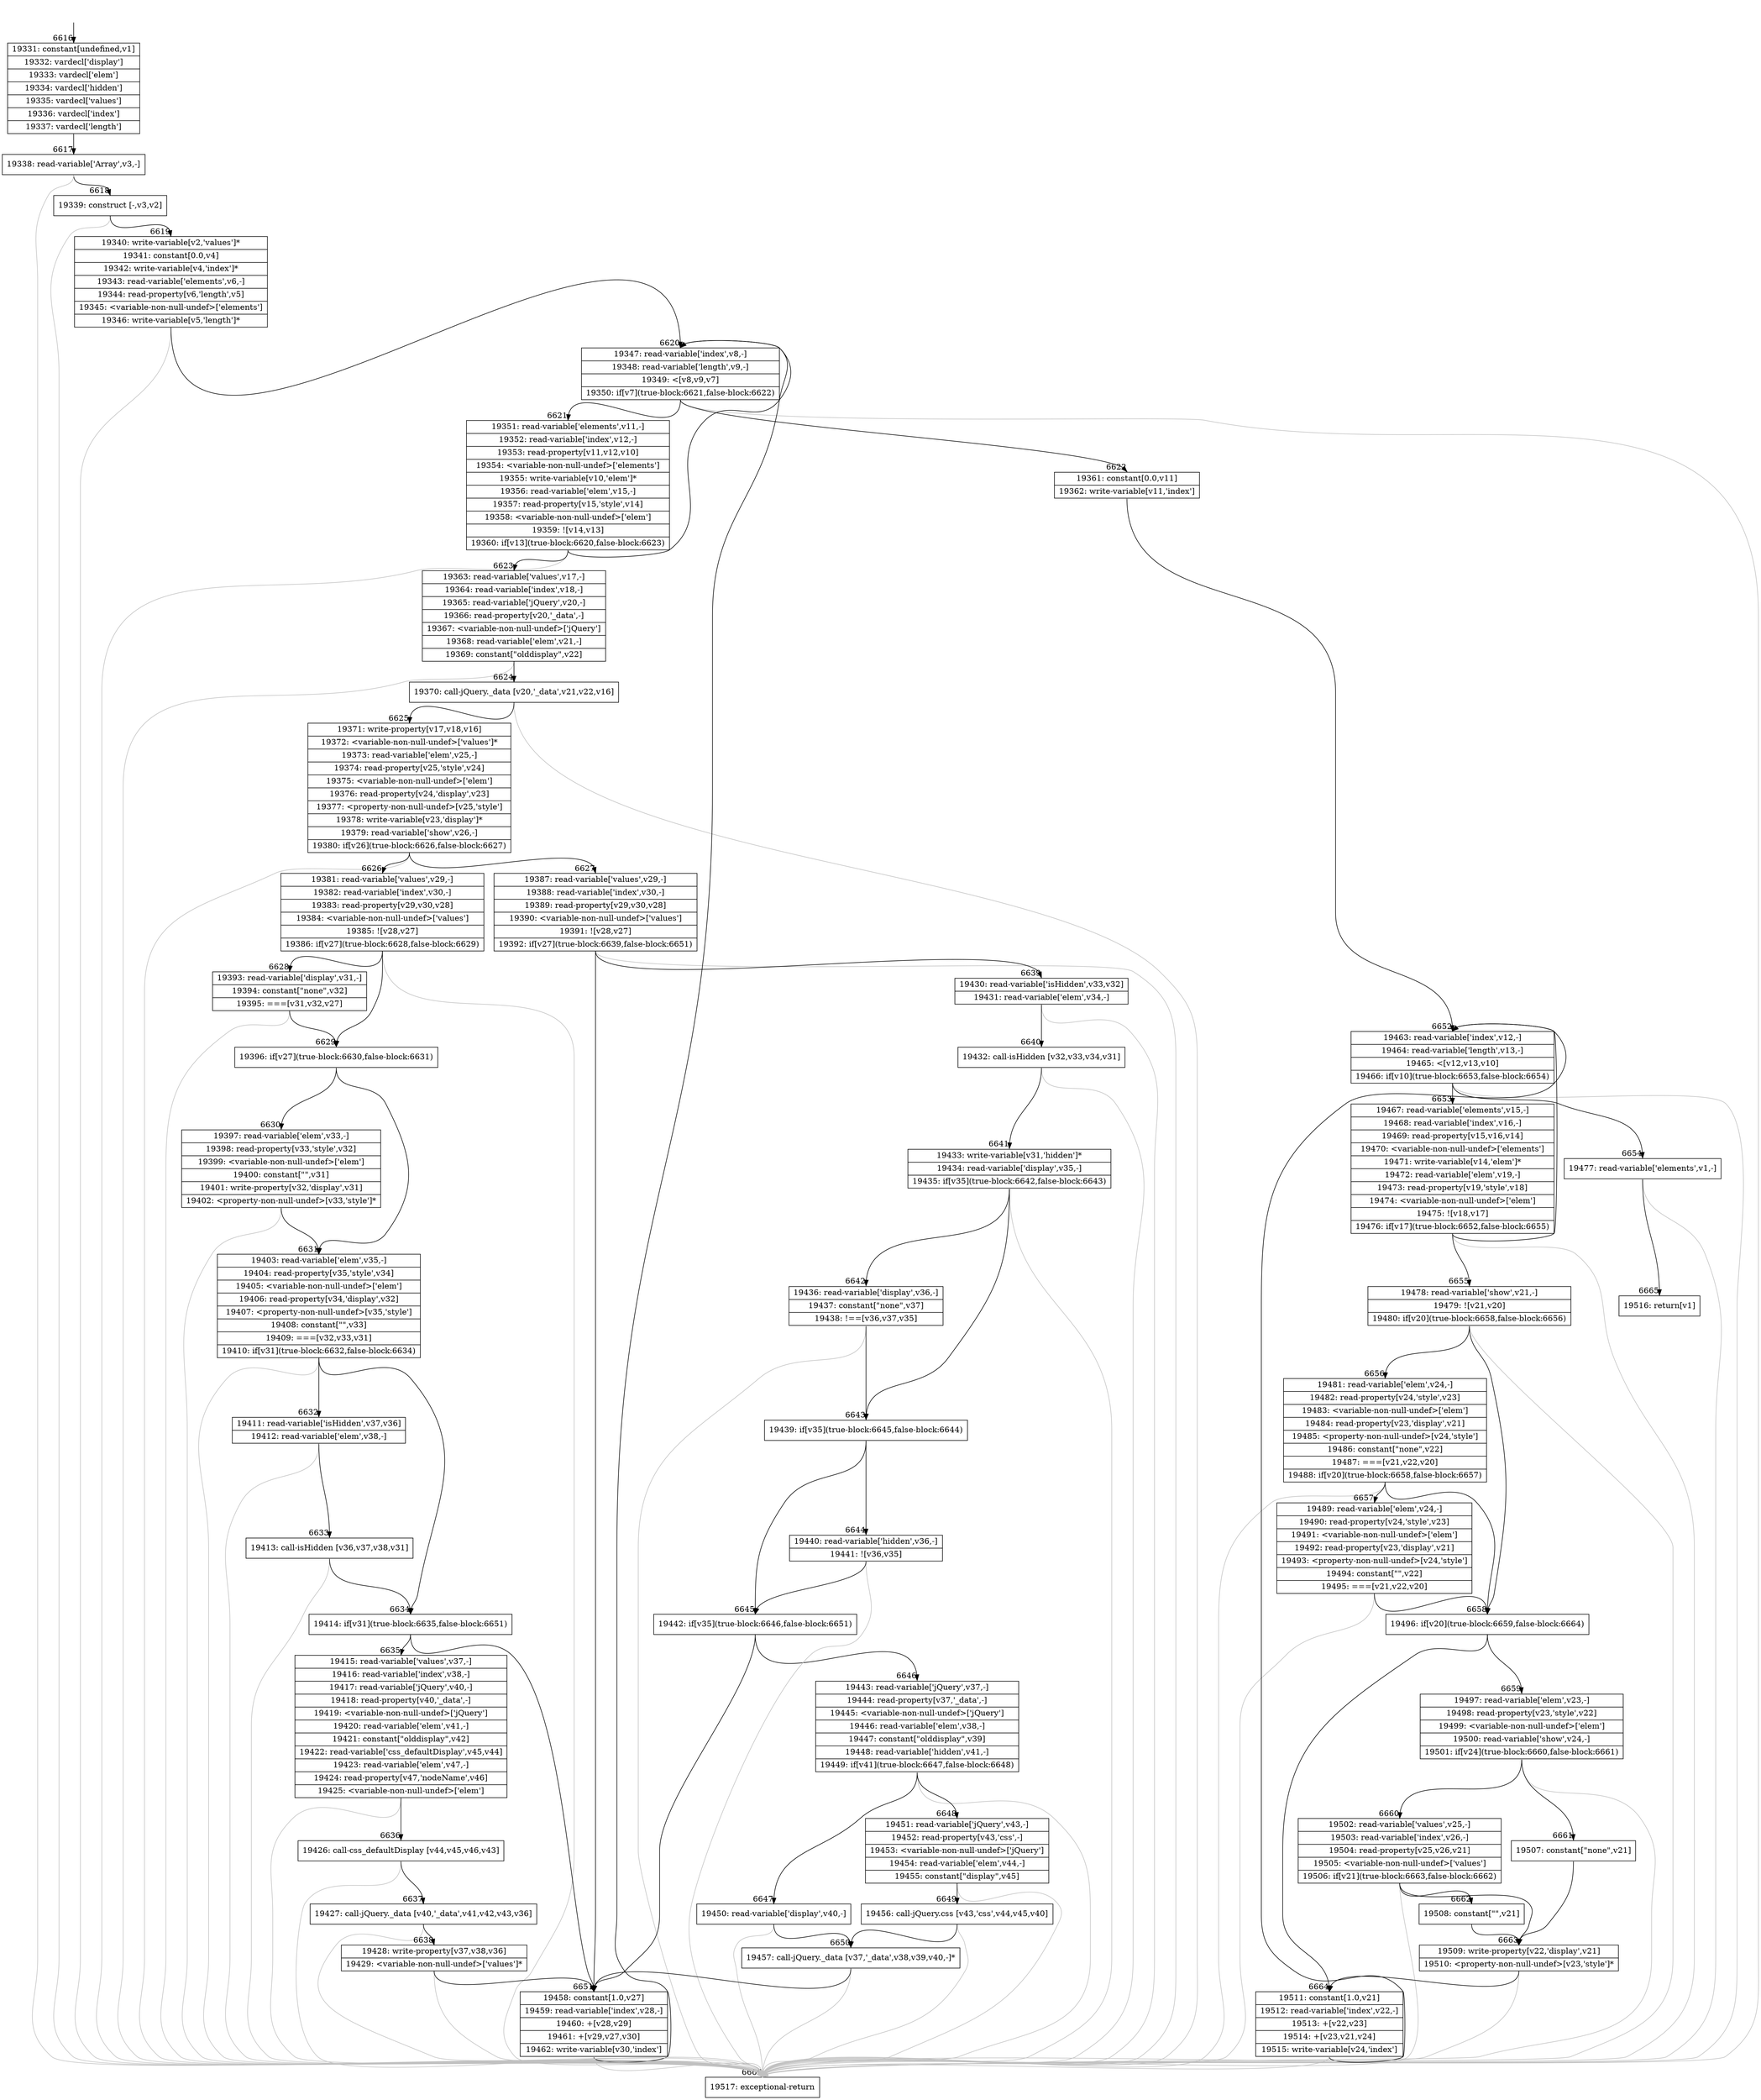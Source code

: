 digraph {
rankdir="TD"
BB_entry419[shape=none,label=""];
BB_entry419 -> BB6616 [tailport=s, headport=n, headlabel="    6616"]
BB6616 [shape=record label="{19331: constant[undefined,v1]|19332: vardecl['display']|19333: vardecl['elem']|19334: vardecl['hidden']|19335: vardecl['values']|19336: vardecl['index']|19337: vardecl['length']}" ] 
BB6616 -> BB6617 [tailport=s, headport=n, headlabel="      6617"]
BB6617 [shape=record label="{19338: read-variable['Array',v3,-]}" ] 
BB6617 -> BB6618 [tailport=s, headport=n, headlabel="      6618"]
BB6617 -> BB6666 [tailport=s, headport=n, color=gray, headlabel="      6666"]
BB6618 [shape=record label="{19339: construct [-,v3,v2]}" ] 
BB6618 -> BB6619 [tailport=s, headport=n, headlabel="      6619"]
BB6618 -> BB6666 [tailport=s, headport=n, color=gray]
BB6619 [shape=record label="{19340: write-variable[v2,'values']*|19341: constant[0.0,v4]|19342: write-variable[v4,'index']*|19343: read-variable['elements',v6,-]|19344: read-property[v6,'length',v5]|19345: \<variable-non-null-undef\>['elements']|19346: write-variable[v5,'length']*}" ] 
BB6619 -> BB6620 [tailport=s, headport=n, headlabel="      6620"]
BB6619 -> BB6666 [tailport=s, headport=n, color=gray]
BB6620 [shape=record label="{19347: read-variable['index',v8,-]|19348: read-variable['length',v9,-]|19349: \<[v8,v9,v7]|19350: if[v7](true-block:6621,false-block:6622)}" ] 
BB6620 -> BB6621 [tailport=s, headport=n, headlabel="      6621"]
BB6620 -> BB6622 [tailport=s, headport=n, headlabel="      6622"]
BB6620 -> BB6666 [tailport=s, headport=n, color=gray]
BB6621 [shape=record label="{19351: read-variable['elements',v11,-]|19352: read-variable['index',v12,-]|19353: read-property[v11,v12,v10]|19354: \<variable-non-null-undef\>['elements']|19355: write-variable[v10,'elem']*|19356: read-variable['elem',v15,-]|19357: read-property[v15,'style',v14]|19358: \<variable-non-null-undef\>['elem']|19359: ![v14,v13]|19360: if[v13](true-block:6620,false-block:6623)}" ] 
BB6621 -> BB6620 [tailport=s, headport=n]
BB6621 -> BB6623 [tailport=s, headport=n, headlabel="      6623"]
BB6621 -> BB6666 [tailport=s, headport=n, color=gray]
BB6622 [shape=record label="{19361: constant[0.0,v11]|19362: write-variable[v11,'index']}" ] 
BB6622 -> BB6652 [tailport=s, headport=n, headlabel="      6652"]
BB6623 [shape=record label="{19363: read-variable['values',v17,-]|19364: read-variable['index',v18,-]|19365: read-variable['jQuery',v20,-]|19366: read-property[v20,'_data',-]|19367: \<variable-non-null-undef\>['jQuery']|19368: read-variable['elem',v21,-]|19369: constant[\"olddisplay\",v22]}" ] 
BB6623 -> BB6624 [tailport=s, headport=n, headlabel="      6624"]
BB6623 -> BB6666 [tailport=s, headport=n, color=gray]
BB6624 [shape=record label="{19370: call-jQuery._data [v20,'_data',v21,v22,v16]}" ] 
BB6624 -> BB6625 [tailport=s, headport=n, headlabel="      6625"]
BB6624 -> BB6666 [tailport=s, headport=n, color=gray]
BB6625 [shape=record label="{19371: write-property[v17,v18,v16]|19372: \<variable-non-null-undef\>['values']*|19373: read-variable['elem',v25,-]|19374: read-property[v25,'style',v24]|19375: \<variable-non-null-undef\>['elem']|19376: read-property[v24,'display',v23]|19377: \<property-non-null-undef\>[v25,'style']|19378: write-variable[v23,'display']*|19379: read-variable['show',v26,-]|19380: if[v26](true-block:6626,false-block:6627)}" ] 
BB6625 -> BB6626 [tailport=s, headport=n, headlabel="      6626"]
BB6625 -> BB6627 [tailport=s, headport=n, headlabel="      6627"]
BB6625 -> BB6666 [tailport=s, headport=n, color=gray]
BB6626 [shape=record label="{19381: read-variable['values',v29,-]|19382: read-variable['index',v30,-]|19383: read-property[v29,v30,v28]|19384: \<variable-non-null-undef\>['values']|19385: ![v28,v27]|19386: if[v27](true-block:6628,false-block:6629)}" ] 
BB6626 -> BB6629 [tailport=s, headport=n, headlabel="      6629"]
BB6626 -> BB6628 [tailport=s, headport=n, headlabel="      6628"]
BB6626 -> BB6666 [tailport=s, headport=n, color=gray]
BB6627 [shape=record label="{19387: read-variable['values',v29,-]|19388: read-variable['index',v30,-]|19389: read-property[v29,v30,v28]|19390: \<variable-non-null-undef\>['values']|19391: ![v28,v27]|19392: if[v27](true-block:6639,false-block:6651)}" ] 
BB6627 -> BB6639 [tailport=s, headport=n, headlabel="      6639"]
BB6627 -> BB6651 [tailport=s, headport=n, headlabel="      6651"]
BB6627 -> BB6666 [tailport=s, headport=n, color=gray]
BB6628 [shape=record label="{19393: read-variable['display',v31,-]|19394: constant[\"none\",v32]|19395: ===[v31,v32,v27]}" ] 
BB6628 -> BB6629 [tailport=s, headport=n]
BB6628 -> BB6666 [tailport=s, headport=n, color=gray]
BB6629 [shape=record label="{19396: if[v27](true-block:6630,false-block:6631)}" ] 
BB6629 -> BB6630 [tailport=s, headport=n, headlabel="      6630"]
BB6629 -> BB6631 [tailport=s, headport=n, headlabel="      6631"]
BB6630 [shape=record label="{19397: read-variable['elem',v33,-]|19398: read-property[v33,'style',v32]|19399: \<variable-non-null-undef\>['elem']|19400: constant[\"\",v31]|19401: write-property[v32,'display',v31]|19402: \<property-non-null-undef\>[v33,'style']*}" ] 
BB6630 -> BB6631 [tailport=s, headport=n]
BB6630 -> BB6666 [tailport=s, headport=n, color=gray]
BB6631 [shape=record label="{19403: read-variable['elem',v35,-]|19404: read-property[v35,'style',v34]|19405: \<variable-non-null-undef\>['elem']|19406: read-property[v34,'display',v32]|19407: \<property-non-null-undef\>[v35,'style']|19408: constant[\"\",v33]|19409: ===[v32,v33,v31]|19410: if[v31](true-block:6632,false-block:6634)}" ] 
BB6631 -> BB6634 [tailport=s, headport=n, headlabel="      6634"]
BB6631 -> BB6632 [tailport=s, headport=n, headlabel="      6632"]
BB6631 -> BB6666 [tailport=s, headport=n, color=gray]
BB6632 [shape=record label="{19411: read-variable['isHidden',v37,v36]|19412: read-variable['elem',v38,-]}" ] 
BB6632 -> BB6633 [tailport=s, headport=n, headlabel="      6633"]
BB6632 -> BB6666 [tailport=s, headport=n, color=gray]
BB6633 [shape=record label="{19413: call-isHidden [v36,v37,v38,v31]}" ] 
BB6633 -> BB6634 [tailport=s, headport=n]
BB6633 -> BB6666 [tailport=s, headport=n, color=gray]
BB6634 [shape=record label="{19414: if[v31](true-block:6635,false-block:6651)}" ] 
BB6634 -> BB6635 [tailport=s, headport=n, headlabel="      6635"]
BB6634 -> BB6651 [tailport=s, headport=n]
BB6635 [shape=record label="{19415: read-variable['values',v37,-]|19416: read-variable['index',v38,-]|19417: read-variable['jQuery',v40,-]|19418: read-property[v40,'_data',-]|19419: \<variable-non-null-undef\>['jQuery']|19420: read-variable['elem',v41,-]|19421: constant[\"olddisplay\",v42]|19422: read-variable['css_defaultDisplay',v45,v44]|19423: read-variable['elem',v47,-]|19424: read-property[v47,'nodeName',v46]|19425: \<variable-non-null-undef\>['elem']}" ] 
BB6635 -> BB6636 [tailport=s, headport=n, headlabel="      6636"]
BB6635 -> BB6666 [tailport=s, headport=n, color=gray]
BB6636 [shape=record label="{19426: call-css_defaultDisplay [v44,v45,v46,v43]}" ] 
BB6636 -> BB6637 [tailport=s, headport=n, headlabel="      6637"]
BB6636 -> BB6666 [tailport=s, headport=n, color=gray]
BB6637 [shape=record label="{19427: call-jQuery._data [v40,'_data',v41,v42,v43,v36]}" ] 
BB6637 -> BB6638 [tailport=s, headport=n, headlabel="      6638"]
BB6637 -> BB6666 [tailport=s, headport=n, color=gray]
BB6638 [shape=record label="{19428: write-property[v37,v38,v36]|19429: \<variable-non-null-undef\>['values']*}" ] 
BB6638 -> BB6651 [tailport=s, headport=n]
BB6638 -> BB6666 [tailport=s, headport=n, color=gray]
BB6639 [shape=record label="{19430: read-variable['isHidden',v33,v32]|19431: read-variable['elem',v34,-]}" ] 
BB6639 -> BB6640 [tailport=s, headport=n, headlabel="      6640"]
BB6639 -> BB6666 [tailport=s, headport=n, color=gray]
BB6640 [shape=record label="{19432: call-isHidden [v32,v33,v34,v31]}" ] 
BB6640 -> BB6641 [tailport=s, headport=n, headlabel="      6641"]
BB6640 -> BB6666 [tailport=s, headport=n, color=gray]
BB6641 [shape=record label="{19433: write-variable[v31,'hidden']*|19434: read-variable['display',v35,-]|19435: if[v35](true-block:6642,false-block:6643)}" ] 
BB6641 -> BB6643 [tailport=s, headport=n, headlabel="      6643"]
BB6641 -> BB6642 [tailport=s, headport=n, headlabel="      6642"]
BB6641 -> BB6666 [tailport=s, headport=n, color=gray]
BB6642 [shape=record label="{19436: read-variable['display',v36,-]|19437: constant[\"none\",v37]|19438: !==[v36,v37,v35]}" ] 
BB6642 -> BB6643 [tailport=s, headport=n]
BB6642 -> BB6666 [tailport=s, headport=n, color=gray]
BB6643 [shape=record label="{19439: if[v35](true-block:6645,false-block:6644)}" ] 
BB6643 -> BB6645 [tailport=s, headport=n, headlabel="      6645"]
BB6643 -> BB6644 [tailport=s, headport=n, headlabel="      6644"]
BB6644 [shape=record label="{19440: read-variable['hidden',v36,-]|19441: ![v36,v35]}" ] 
BB6644 -> BB6645 [tailport=s, headport=n]
BB6644 -> BB6666 [tailport=s, headport=n, color=gray]
BB6645 [shape=record label="{19442: if[v35](true-block:6646,false-block:6651)}" ] 
BB6645 -> BB6646 [tailport=s, headport=n, headlabel="      6646"]
BB6645 -> BB6651 [tailport=s, headport=n]
BB6646 [shape=record label="{19443: read-variable['jQuery',v37,-]|19444: read-property[v37,'_data',-]|19445: \<variable-non-null-undef\>['jQuery']|19446: read-variable['elem',v38,-]|19447: constant[\"olddisplay\",v39]|19448: read-variable['hidden',v41,-]|19449: if[v41](true-block:6647,false-block:6648)}" ] 
BB6646 -> BB6647 [tailport=s, headport=n, headlabel="      6647"]
BB6646 -> BB6648 [tailport=s, headport=n, headlabel="      6648"]
BB6646 -> BB6666 [tailport=s, headport=n, color=gray]
BB6647 [shape=record label="{19450: read-variable['display',v40,-]}" ] 
BB6647 -> BB6650 [tailport=s, headport=n, headlabel="      6650"]
BB6647 -> BB6666 [tailport=s, headport=n, color=gray]
BB6648 [shape=record label="{19451: read-variable['jQuery',v43,-]|19452: read-property[v43,'css',-]|19453: \<variable-non-null-undef\>['jQuery']|19454: read-variable['elem',v44,-]|19455: constant[\"display\",v45]}" ] 
BB6648 -> BB6649 [tailport=s, headport=n, headlabel="      6649"]
BB6648 -> BB6666 [tailport=s, headport=n, color=gray]
BB6649 [shape=record label="{19456: call-jQuery.css [v43,'css',v44,v45,v40]}" ] 
BB6649 -> BB6650 [tailport=s, headport=n]
BB6649 -> BB6666 [tailport=s, headport=n, color=gray]
BB6650 [shape=record label="{19457: call-jQuery._data [v37,'_data',v38,v39,v40,-]*}" ] 
BB6650 -> BB6651 [tailport=s, headport=n]
BB6650 -> BB6666 [tailport=s, headport=n, color=gray]
BB6651 [shape=record label="{19458: constant[1.0,v27]|19459: read-variable['index',v28,-]|19460: +[v28,v29]|19461: +[v29,v27,v30]|19462: write-variable[v30,'index']}" ] 
BB6651 -> BB6620 [tailport=s, headport=n]
BB6651 -> BB6666 [tailport=s, headport=n, color=gray]
BB6652 [shape=record label="{19463: read-variable['index',v12,-]|19464: read-variable['length',v13,-]|19465: \<[v12,v13,v10]|19466: if[v10](true-block:6653,false-block:6654)}" ] 
BB6652 -> BB6653 [tailport=s, headport=n, headlabel="      6653"]
BB6652 -> BB6654 [tailport=s, headport=n, headlabel="      6654"]
BB6652 -> BB6666 [tailport=s, headport=n, color=gray]
BB6653 [shape=record label="{19467: read-variable['elements',v15,-]|19468: read-variable['index',v16,-]|19469: read-property[v15,v16,v14]|19470: \<variable-non-null-undef\>['elements']|19471: write-variable[v14,'elem']*|19472: read-variable['elem',v19,-]|19473: read-property[v19,'style',v18]|19474: \<variable-non-null-undef\>['elem']|19475: ![v18,v17]|19476: if[v17](true-block:6652,false-block:6655)}" ] 
BB6653 -> BB6652 [tailport=s, headport=n]
BB6653 -> BB6655 [tailport=s, headport=n, headlabel="      6655"]
BB6653 -> BB6666 [tailport=s, headport=n, color=gray]
BB6654 [shape=record label="{19477: read-variable['elements',v1,-]}" ] 
BB6654 -> BB6665 [tailport=s, headport=n, headlabel="      6665"]
BB6654 -> BB6666 [tailport=s, headport=n, color=gray]
BB6655 [shape=record label="{19478: read-variable['show',v21,-]|19479: ![v21,v20]|19480: if[v20](true-block:6658,false-block:6656)}" ] 
BB6655 -> BB6658 [tailport=s, headport=n, headlabel="      6658"]
BB6655 -> BB6656 [tailport=s, headport=n, headlabel="      6656"]
BB6655 -> BB6666 [tailport=s, headport=n, color=gray]
BB6656 [shape=record label="{19481: read-variable['elem',v24,-]|19482: read-property[v24,'style',v23]|19483: \<variable-non-null-undef\>['elem']|19484: read-property[v23,'display',v21]|19485: \<property-non-null-undef\>[v24,'style']|19486: constant[\"none\",v22]|19487: ===[v21,v22,v20]|19488: if[v20](true-block:6658,false-block:6657)}" ] 
BB6656 -> BB6658 [tailport=s, headport=n]
BB6656 -> BB6657 [tailport=s, headport=n, headlabel="      6657"]
BB6656 -> BB6666 [tailport=s, headport=n, color=gray]
BB6657 [shape=record label="{19489: read-variable['elem',v24,-]|19490: read-property[v24,'style',v23]|19491: \<variable-non-null-undef\>['elem']|19492: read-property[v23,'display',v21]|19493: \<property-non-null-undef\>[v24,'style']|19494: constant[\"\",v22]|19495: ===[v21,v22,v20]}" ] 
BB6657 -> BB6658 [tailport=s, headport=n]
BB6657 -> BB6666 [tailport=s, headport=n, color=gray]
BB6658 [shape=record label="{19496: if[v20](true-block:6659,false-block:6664)}" ] 
BB6658 -> BB6659 [tailport=s, headport=n, headlabel="      6659"]
BB6658 -> BB6664 [tailport=s, headport=n, headlabel="      6664"]
BB6659 [shape=record label="{19497: read-variable['elem',v23,-]|19498: read-property[v23,'style',v22]|19499: \<variable-non-null-undef\>['elem']|19500: read-variable['show',v24,-]|19501: if[v24](true-block:6660,false-block:6661)}" ] 
BB6659 -> BB6660 [tailport=s, headport=n, headlabel="      6660"]
BB6659 -> BB6661 [tailport=s, headport=n, headlabel="      6661"]
BB6659 -> BB6666 [tailport=s, headport=n, color=gray]
BB6660 [shape=record label="{19502: read-variable['values',v25,-]|19503: read-variable['index',v26,-]|19504: read-property[v25,v26,v21]|19505: \<variable-non-null-undef\>['values']|19506: if[v21](true-block:6663,false-block:6662)}" ] 
BB6660 -> BB6663 [tailport=s, headport=n, headlabel="      6663"]
BB6660 -> BB6662 [tailport=s, headport=n, headlabel="      6662"]
BB6660 -> BB6666 [tailport=s, headport=n, color=gray]
BB6661 [shape=record label="{19507: constant[\"none\",v21]}" ] 
BB6661 -> BB6663 [tailport=s, headport=n]
BB6662 [shape=record label="{19508: constant[\"\",v21]}" ] 
BB6662 -> BB6663 [tailport=s, headport=n]
BB6663 [shape=record label="{19509: write-property[v22,'display',v21]|19510: \<property-non-null-undef\>[v23,'style']*}" ] 
BB6663 -> BB6664 [tailport=s, headport=n]
BB6663 -> BB6666 [tailport=s, headport=n, color=gray]
BB6664 [shape=record label="{19511: constant[1.0,v21]|19512: read-variable['index',v22,-]|19513: +[v22,v23]|19514: +[v23,v21,v24]|19515: write-variable[v24,'index']}" ] 
BB6664 -> BB6652 [tailport=s, headport=n]
BB6664 -> BB6666 [tailport=s, headport=n, color=gray]
BB6665 [shape=record label="{19516: return[v1]}" ] 
BB6666 [shape=record label="{19517: exceptional-return}" ] 
//#$~ 6720
}
